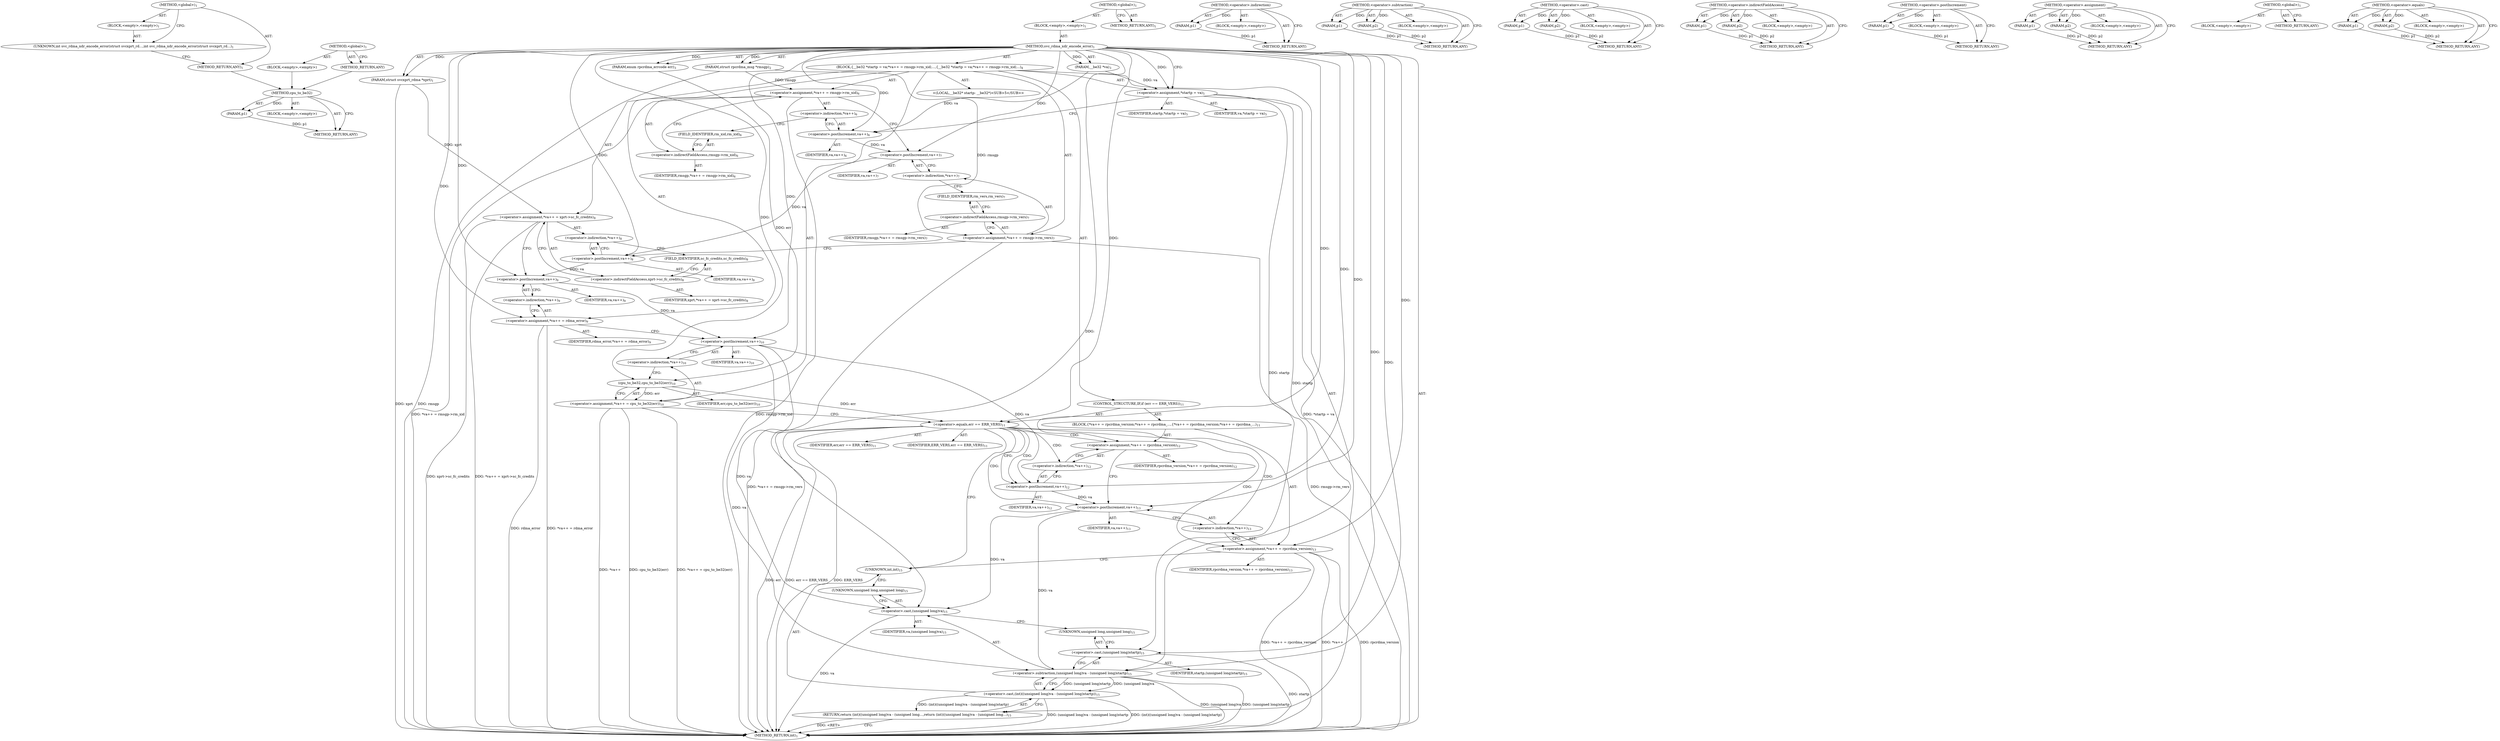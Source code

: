 digraph "&lt;global&gt;" {
vulnerable_118 [label=<(METHOD,cpu_to_be32)>];
vulnerable_119 [label=<(PARAM,p1)>];
vulnerable_120 [label=<(BLOCK,&lt;empty&gt;,&lt;empty&gt;)>];
vulnerable_121 [label=<(METHOD_RETURN,ANY)>];
vulnerable_6 [label=<(METHOD,&lt;global&gt;)<SUB>1</SUB>>];
vulnerable_7 [label=<(BLOCK,&lt;empty&gt;,&lt;empty&gt;)<SUB>1</SUB>>];
vulnerable_8 [label=<(METHOD,svc_rdma_xdr_encode_error)<SUB>1</SUB>>];
vulnerable_9 [label=<(PARAM,struct svcxprt_rdma *xprt)<SUB>1</SUB>>];
vulnerable_10 [label=<(PARAM,struct rpcrdma_msg *rmsgp)<SUB>2</SUB>>];
vulnerable_11 [label=<(PARAM,enum rpcrdma_errcode err)<SUB>3</SUB>>];
vulnerable_12 [label=<(PARAM,__be32 *va)<SUB>3</SUB>>];
vulnerable_13 [label=<(BLOCK,{
	__be32 *startp = va;
	*va++ = rmsgp-&gt;rm_xid;...,{
	__be32 *startp = va;
	*va++ = rmsgp-&gt;rm_xid;...)<SUB>4</SUB>>];
vulnerable_14 [label="<(LOCAL,__be32* startp: __be32*)<SUB>5</SUB>>"];
vulnerable_15 [label=<(&lt;operator&gt;.assignment,*startp = va)<SUB>5</SUB>>];
vulnerable_16 [label=<(IDENTIFIER,startp,*startp = va)<SUB>5</SUB>>];
vulnerable_17 [label=<(IDENTIFIER,va,*startp = va)<SUB>5</SUB>>];
vulnerable_18 [label=<(&lt;operator&gt;.assignment,*va++ = rmsgp-&gt;rm_xid)<SUB>6</SUB>>];
vulnerable_19 [label=<(&lt;operator&gt;.indirection,*va++)<SUB>6</SUB>>];
vulnerable_20 [label=<(&lt;operator&gt;.postIncrement,va++)<SUB>6</SUB>>];
vulnerable_21 [label=<(IDENTIFIER,va,va++)<SUB>6</SUB>>];
vulnerable_22 [label=<(&lt;operator&gt;.indirectFieldAccess,rmsgp-&gt;rm_xid)<SUB>6</SUB>>];
vulnerable_23 [label=<(IDENTIFIER,rmsgp,*va++ = rmsgp-&gt;rm_xid)<SUB>6</SUB>>];
vulnerable_24 [label=<(FIELD_IDENTIFIER,rm_xid,rm_xid)<SUB>6</SUB>>];
vulnerable_25 [label=<(&lt;operator&gt;.assignment,*va++ = rmsgp-&gt;rm_vers)<SUB>7</SUB>>];
vulnerable_26 [label=<(&lt;operator&gt;.indirection,*va++)<SUB>7</SUB>>];
vulnerable_27 [label=<(&lt;operator&gt;.postIncrement,va++)<SUB>7</SUB>>];
vulnerable_28 [label=<(IDENTIFIER,va,va++)<SUB>7</SUB>>];
vulnerable_29 [label=<(&lt;operator&gt;.indirectFieldAccess,rmsgp-&gt;rm_vers)<SUB>7</SUB>>];
vulnerable_30 [label=<(IDENTIFIER,rmsgp,*va++ = rmsgp-&gt;rm_vers)<SUB>7</SUB>>];
vulnerable_31 [label=<(FIELD_IDENTIFIER,rm_vers,rm_vers)<SUB>7</SUB>>];
vulnerable_32 [label=<(&lt;operator&gt;.assignment,*va++ = xprt-&gt;sc_fc_credits)<SUB>8</SUB>>];
vulnerable_33 [label=<(&lt;operator&gt;.indirection,*va++)<SUB>8</SUB>>];
vulnerable_34 [label=<(&lt;operator&gt;.postIncrement,va++)<SUB>8</SUB>>];
vulnerable_35 [label=<(IDENTIFIER,va,va++)<SUB>8</SUB>>];
vulnerable_36 [label=<(&lt;operator&gt;.indirectFieldAccess,xprt-&gt;sc_fc_credits)<SUB>8</SUB>>];
vulnerable_37 [label=<(IDENTIFIER,xprt,*va++ = xprt-&gt;sc_fc_credits)<SUB>8</SUB>>];
vulnerable_38 [label=<(FIELD_IDENTIFIER,sc_fc_credits,sc_fc_credits)<SUB>8</SUB>>];
vulnerable_39 [label=<(&lt;operator&gt;.assignment,*va++ = rdma_error)<SUB>9</SUB>>];
vulnerable_40 [label=<(&lt;operator&gt;.indirection,*va++)<SUB>9</SUB>>];
vulnerable_41 [label=<(&lt;operator&gt;.postIncrement,va++)<SUB>9</SUB>>];
vulnerable_42 [label=<(IDENTIFIER,va,va++)<SUB>9</SUB>>];
vulnerable_43 [label=<(IDENTIFIER,rdma_error,*va++ = rdma_error)<SUB>9</SUB>>];
vulnerable_44 [label=<(&lt;operator&gt;.assignment,*va++ = cpu_to_be32(err))<SUB>10</SUB>>];
vulnerable_45 [label=<(&lt;operator&gt;.indirection,*va++)<SUB>10</SUB>>];
vulnerable_46 [label=<(&lt;operator&gt;.postIncrement,va++)<SUB>10</SUB>>];
vulnerable_47 [label=<(IDENTIFIER,va,va++)<SUB>10</SUB>>];
vulnerable_48 [label=<(cpu_to_be32,cpu_to_be32(err))<SUB>10</SUB>>];
vulnerable_49 [label=<(IDENTIFIER,err,cpu_to_be32(err))<SUB>10</SUB>>];
vulnerable_50 [label=<(CONTROL_STRUCTURE,IF,if (err == ERR_VERS))<SUB>11</SUB>>];
vulnerable_51 [label=<(&lt;operator&gt;.equals,err == ERR_VERS)<SUB>11</SUB>>];
vulnerable_52 [label=<(IDENTIFIER,err,err == ERR_VERS)<SUB>11</SUB>>];
vulnerable_53 [label=<(IDENTIFIER,ERR_VERS,err == ERR_VERS)<SUB>11</SUB>>];
vulnerable_54 [label=<(BLOCK,{
		*va++ = rpcrdma_version;
		*va++ = rpcrdma_...,{
		*va++ = rpcrdma_version;
		*va++ = rpcrdma_...)<SUB>11</SUB>>];
vulnerable_55 [label=<(&lt;operator&gt;.assignment,*va++ = rpcrdma_version)<SUB>12</SUB>>];
vulnerable_56 [label=<(&lt;operator&gt;.indirection,*va++)<SUB>12</SUB>>];
vulnerable_57 [label=<(&lt;operator&gt;.postIncrement,va++)<SUB>12</SUB>>];
vulnerable_58 [label=<(IDENTIFIER,va,va++)<SUB>12</SUB>>];
vulnerable_59 [label=<(IDENTIFIER,rpcrdma_version,*va++ = rpcrdma_version)<SUB>12</SUB>>];
vulnerable_60 [label=<(&lt;operator&gt;.assignment,*va++ = rpcrdma_version)<SUB>13</SUB>>];
vulnerable_61 [label=<(&lt;operator&gt;.indirection,*va++)<SUB>13</SUB>>];
vulnerable_62 [label=<(&lt;operator&gt;.postIncrement,va++)<SUB>13</SUB>>];
vulnerable_63 [label=<(IDENTIFIER,va,va++)<SUB>13</SUB>>];
vulnerable_64 [label=<(IDENTIFIER,rpcrdma_version,*va++ = rpcrdma_version)<SUB>13</SUB>>];
vulnerable_65 [label=<(RETURN,return (int)((unsigned long)va - (unsigned long...,return (int)((unsigned long)va - (unsigned long...)<SUB>15</SUB>>];
vulnerable_66 [label=<(&lt;operator&gt;.cast,(int)((unsigned long)va - (unsigned long)startp))<SUB>15</SUB>>];
vulnerable_67 [label=<(UNKNOWN,int,int)<SUB>15</SUB>>];
vulnerable_68 [label=<(&lt;operator&gt;.subtraction,(unsigned long)va - (unsigned long)startp)<SUB>15</SUB>>];
vulnerable_69 [label=<(&lt;operator&gt;.cast,(unsigned long)va)<SUB>15</SUB>>];
vulnerable_70 [label=<(UNKNOWN,unsigned long,unsigned long)<SUB>15</SUB>>];
vulnerable_71 [label=<(IDENTIFIER,va,(unsigned long)va)<SUB>15</SUB>>];
vulnerable_72 [label=<(&lt;operator&gt;.cast,(unsigned long)startp)<SUB>15</SUB>>];
vulnerable_73 [label=<(UNKNOWN,unsigned long,unsigned long)<SUB>15</SUB>>];
vulnerable_74 [label=<(IDENTIFIER,startp,(unsigned long)startp)<SUB>15</SUB>>];
vulnerable_75 [label=<(METHOD_RETURN,int)<SUB>1</SUB>>];
vulnerable_77 [label=<(METHOD_RETURN,ANY)<SUB>1</SUB>>];
vulnerable_105 [label=<(METHOD,&lt;operator&gt;.indirection)>];
vulnerable_106 [label=<(PARAM,p1)>];
vulnerable_107 [label=<(BLOCK,&lt;empty&gt;,&lt;empty&gt;)>];
vulnerable_108 [label=<(METHOD_RETURN,ANY)>];
vulnerable_132 [label=<(METHOD,&lt;operator&gt;.subtraction)>];
vulnerable_133 [label=<(PARAM,p1)>];
vulnerable_134 [label=<(PARAM,p2)>];
vulnerable_135 [label=<(BLOCK,&lt;empty&gt;,&lt;empty&gt;)>];
vulnerable_136 [label=<(METHOD_RETURN,ANY)>];
vulnerable_127 [label=<(METHOD,&lt;operator&gt;.cast)>];
vulnerable_128 [label=<(PARAM,p1)>];
vulnerable_129 [label=<(PARAM,p2)>];
vulnerable_130 [label=<(BLOCK,&lt;empty&gt;,&lt;empty&gt;)>];
vulnerable_131 [label=<(METHOD_RETURN,ANY)>];
vulnerable_113 [label=<(METHOD,&lt;operator&gt;.indirectFieldAccess)>];
vulnerable_114 [label=<(PARAM,p1)>];
vulnerable_115 [label=<(PARAM,p2)>];
vulnerable_116 [label=<(BLOCK,&lt;empty&gt;,&lt;empty&gt;)>];
vulnerable_117 [label=<(METHOD_RETURN,ANY)>];
vulnerable_109 [label=<(METHOD,&lt;operator&gt;.postIncrement)>];
vulnerable_110 [label=<(PARAM,p1)>];
vulnerable_111 [label=<(BLOCK,&lt;empty&gt;,&lt;empty&gt;)>];
vulnerable_112 [label=<(METHOD_RETURN,ANY)>];
vulnerable_100 [label=<(METHOD,&lt;operator&gt;.assignment)>];
vulnerable_101 [label=<(PARAM,p1)>];
vulnerable_102 [label=<(PARAM,p2)>];
vulnerable_103 [label=<(BLOCK,&lt;empty&gt;,&lt;empty&gt;)>];
vulnerable_104 [label=<(METHOD_RETURN,ANY)>];
vulnerable_94 [label=<(METHOD,&lt;global&gt;)<SUB>1</SUB>>];
vulnerable_95 [label=<(BLOCK,&lt;empty&gt;,&lt;empty&gt;)>];
vulnerable_96 [label=<(METHOD_RETURN,ANY)>];
vulnerable_122 [label=<(METHOD,&lt;operator&gt;.equals)>];
vulnerable_123 [label=<(PARAM,p1)>];
vulnerable_124 [label=<(PARAM,p2)>];
vulnerable_125 [label=<(BLOCK,&lt;empty&gt;,&lt;empty&gt;)>];
vulnerable_126 [label=<(METHOD_RETURN,ANY)>];
fixed_6 [label=<(METHOD,&lt;global&gt;)<SUB>1</SUB>>];
fixed_7 [label=<(BLOCK,&lt;empty&gt;,&lt;empty&gt;)<SUB>1</SUB>>];
fixed_8 [label=<(UNKNOWN,int svc_rdma_xdr_encode_error(struct svcxprt_rd...,int svc_rdma_xdr_encode_error(struct svcxprt_rd...)<SUB>1</SUB>>];
fixed_9 [label=<(METHOD_RETURN,ANY)<SUB>1</SUB>>];
fixed_14 [label=<(METHOD,&lt;global&gt;)<SUB>1</SUB>>];
fixed_15 [label=<(BLOCK,&lt;empty&gt;,&lt;empty&gt;)>];
fixed_16 [label=<(METHOD_RETURN,ANY)>];
vulnerable_118 -> vulnerable_119  [key=0, label="AST: "];
vulnerable_118 -> vulnerable_119  [key=1, label="DDG: "];
vulnerable_118 -> vulnerable_120  [key=0, label="AST: "];
vulnerable_118 -> vulnerable_121  [key=0, label="AST: "];
vulnerable_118 -> vulnerable_121  [key=1, label="CFG: "];
vulnerable_119 -> vulnerable_121  [key=0, label="DDG: p1"];
vulnerable_6 -> vulnerable_7  [key=0, label="AST: "];
vulnerable_6 -> vulnerable_77  [key=0, label="AST: "];
vulnerable_6 -> vulnerable_77  [key=1, label="CFG: "];
vulnerable_7 -> vulnerable_8  [key=0, label="AST: "];
vulnerable_8 -> vulnerable_9  [key=0, label="AST: "];
vulnerable_8 -> vulnerable_9  [key=1, label="DDG: "];
vulnerable_8 -> vulnerable_10  [key=0, label="AST: "];
vulnerable_8 -> vulnerable_10  [key=1, label="DDG: "];
vulnerable_8 -> vulnerable_11  [key=0, label="AST: "];
vulnerable_8 -> vulnerable_11  [key=1, label="DDG: "];
vulnerable_8 -> vulnerable_12  [key=0, label="AST: "];
vulnerable_8 -> vulnerable_12  [key=1, label="DDG: "];
vulnerable_8 -> vulnerable_13  [key=0, label="AST: "];
vulnerable_8 -> vulnerable_75  [key=0, label="AST: "];
vulnerable_8 -> vulnerable_15  [key=0, label="CFG: "];
vulnerable_8 -> vulnerable_15  [key=1, label="DDG: "];
vulnerable_8 -> vulnerable_39  [key=0, label="DDG: "];
vulnerable_8 -> vulnerable_48  [key=0, label="DDG: "];
vulnerable_8 -> vulnerable_51  [key=0, label="DDG: "];
vulnerable_8 -> vulnerable_55  [key=0, label="DDG: "];
vulnerable_8 -> vulnerable_60  [key=0, label="DDG: "];
vulnerable_8 -> vulnerable_20  [key=0, label="DDG: "];
vulnerable_8 -> vulnerable_27  [key=0, label="DDG: "];
vulnerable_8 -> vulnerable_34  [key=0, label="DDG: "];
vulnerable_8 -> vulnerable_41  [key=0, label="DDG: "];
vulnerable_8 -> vulnerable_46  [key=0, label="DDG: "];
vulnerable_8 -> vulnerable_68  [key=0, label="DDG: "];
vulnerable_8 -> vulnerable_69  [key=0, label="DDG: "];
vulnerable_8 -> vulnerable_72  [key=0, label="DDG: "];
vulnerable_8 -> vulnerable_57  [key=0, label="DDG: "];
vulnerable_8 -> vulnerable_62  [key=0, label="DDG: "];
vulnerable_9 -> vulnerable_75  [key=0, label="DDG: xprt"];
vulnerable_9 -> vulnerable_32  [key=0, label="DDG: xprt"];
vulnerable_10 -> vulnerable_75  [key=0, label="DDG: rmsgp"];
vulnerable_10 -> vulnerable_18  [key=0, label="DDG: rmsgp"];
vulnerable_10 -> vulnerable_25  [key=0, label="DDG: rmsgp"];
vulnerable_11 -> vulnerable_48  [key=0, label="DDG: err"];
vulnerable_12 -> vulnerable_15  [key=0, label="DDG: va"];
vulnerable_12 -> vulnerable_20  [key=0, label="DDG: va"];
vulnerable_13 -> vulnerable_14  [key=0, label="AST: "];
vulnerable_13 -> vulnerable_15  [key=0, label="AST: "];
vulnerable_13 -> vulnerable_18  [key=0, label="AST: "];
vulnerable_13 -> vulnerable_25  [key=0, label="AST: "];
vulnerable_13 -> vulnerable_32  [key=0, label="AST: "];
vulnerable_13 -> vulnerable_39  [key=0, label="AST: "];
vulnerable_13 -> vulnerable_44  [key=0, label="AST: "];
vulnerable_13 -> vulnerable_50  [key=0, label="AST: "];
vulnerable_13 -> vulnerable_65  [key=0, label="AST: "];
vulnerable_15 -> vulnerable_16  [key=0, label="AST: "];
vulnerable_15 -> vulnerable_17  [key=0, label="AST: "];
vulnerable_15 -> vulnerable_20  [key=0, label="CFG: "];
vulnerable_15 -> vulnerable_75  [key=0, label="DDG: *startp = va"];
vulnerable_15 -> vulnerable_68  [key=0, label="DDG: startp"];
vulnerable_15 -> vulnerable_72  [key=0, label="DDG: startp"];
vulnerable_18 -> vulnerable_19  [key=0, label="AST: "];
vulnerable_18 -> vulnerable_22  [key=0, label="AST: "];
vulnerable_18 -> vulnerable_27  [key=0, label="CFG: "];
vulnerable_18 -> vulnerable_75  [key=0, label="DDG: rmsgp-&gt;rm_xid"];
vulnerable_18 -> vulnerable_75  [key=1, label="DDG: *va++ = rmsgp-&gt;rm_xid"];
vulnerable_19 -> vulnerable_20  [key=0, label="AST: "];
vulnerable_19 -> vulnerable_24  [key=0, label="CFG: "];
vulnerable_20 -> vulnerable_21  [key=0, label="AST: "];
vulnerable_20 -> vulnerable_19  [key=0, label="CFG: "];
vulnerable_20 -> vulnerable_27  [key=0, label="DDG: va"];
vulnerable_22 -> vulnerable_23  [key=0, label="AST: "];
vulnerable_22 -> vulnerable_24  [key=0, label="AST: "];
vulnerable_22 -> vulnerable_18  [key=0, label="CFG: "];
vulnerable_24 -> vulnerable_22  [key=0, label="CFG: "];
vulnerable_25 -> vulnerable_26  [key=0, label="AST: "];
vulnerable_25 -> vulnerable_29  [key=0, label="AST: "];
vulnerable_25 -> vulnerable_34  [key=0, label="CFG: "];
vulnerable_25 -> vulnerable_75  [key=0, label="DDG: rmsgp-&gt;rm_vers"];
vulnerable_25 -> vulnerable_75  [key=1, label="DDG: *va++ = rmsgp-&gt;rm_vers"];
vulnerable_26 -> vulnerable_27  [key=0, label="AST: "];
vulnerable_26 -> vulnerable_31  [key=0, label="CFG: "];
vulnerable_27 -> vulnerable_28  [key=0, label="AST: "];
vulnerable_27 -> vulnerable_26  [key=0, label="CFG: "];
vulnerable_27 -> vulnerable_34  [key=0, label="DDG: va"];
vulnerable_29 -> vulnerable_30  [key=0, label="AST: "];
vulnerable_29 -> vulnerable_31  [key=0, label="AST: "];
vulnerable_29 -> vulnerable_25  [key=0, label="CFG: "];
vulnerable_31 -> vulnerable_29  [key=0, label="CFG: "];
vulnerable_32 -> vulnerable_33  [key=0, label="AST: "];
vulnerable_32 -> vulnerable_36  [key=0, label="AST: "];
vulnerable_32 -> vulnerable_41  [key=0, label="CFG: "];
vulnerable_32 -> vulnerable_75  [key=0, label="DDG: xprt-&gt;sc_fc_credits"];
vulnerable_32 -> vulnerable_75  [key=1, label="DDG: *va++ = xprt-&gt;sc_fc_credits"];
vulnerable_33 -> vulnerable_34  [key=0, label="AST: "];
vulnerable_33 -> vulnerable_38  [key=0, label="CFG: "];
vulnerable_34 -> vulnerable_35  [key=0, label="AST: "];
vulnerable_34 -> vulnerable_33  [key=0, label="CFG: "];
vulnerable_34 -> vulnerable_41  [key=0, label="DDG: va"];
vulnerable_36 -> vulnerable_37  [key=0, label="AST: "];
vulnerable_36 -> vulnerable_38  [key=0, label="AST: "];
vulnerable_36 -> vulnerable_32  [key=0, label="CFG: "];
vulnerable_38 -> vulnerable_36  [key=0, label="CFG: "];
vulnerable_39 -> vulnerable_40  [key=0, label="AST: "];
vulnerable_39 -> vulnerable_43  [key=0, label="AST: "];
vulnerable_39 -> vulnerable_46  [key=0, label="CFG: "];
vulnerable_39 -> vulnerable_75  [key=0, label="DDG: *va++ = rdma_error"];
vulnerable_39 -> vulnerable_75  [key=1, label="DDG: rdma_error"];
vulnerable_40 -> vulnerable_41  [key=0, label="AST: "];
vulnerable_40 -> vulnerable_39  [key=0, label="CFG: "];
vulnerable_41 -> vulnerable_42  [key=0, label="AST: "];
vulnerable_41 -> vulnerable_40  [key=0, label="CFG: "];
vulnerable_41 -> vulnerable_46  [key=0, label="DDG: va"];
vulnerable_44 -> vulnerable_45  [key=0, label="AST: "];
vulnerable_44 -> vulnerable_48  [key=0, label="AST: "];
vulnerable_44 -> vulnerable_51  [key=0, label="CFG: "];
vulnerable_44 -> vulnerable_75  [key=0, label="DDG: *va++"];
vulnerable_44 -> vulnerable_75  [key=1, label="DDG: cpu_to_be32(err)"];
vulnerable_44 -> vulnerable_75  [key=2, label="DDG: *va++ = cpu_to_be32(err)"];
vulnerable_45 -> vulnerable_46  [key=0, label="AST: "];
vulnerable_45 -> vulnerable_48  [key=0, label="CFG: "];
vulnerable_46 -> vulnerable_47  [key=0, label="AST: "];
vulnerable_46 -> vulnerable_45  [key=0, label="CFG: "];
vulnerable_46 -> vulnerable_68  [key=0, label="DDG: va"];
vulnerable_46 -> vulnerable_69  [key=0, label="DDG: va"];
vulnerable_46 -> vulnerable_57  [key=0, label="DDG: va"];
vulnerable_48 -> vulnerable_49  [key=0, label="AST: "];
vulnerable_48 -> vulnerable_44  [key=0, label="CFG: "];
vulnerable_48 -> vulnerable_44  [key=1, label="DDG: err"];
vulnerable_48 -> vulnerable_51  [key=0, label="DDG: err"];
vulnerable_50 -> vulnerable_51  [key=0, label="AST: "];
vulnerable_50 -> vulnerable_54  [key=0, label="AST: "];
vulnerable_51 -> vulnerable_52  [key=0, label="AST: "];
vulnerable_51 -> vulnerable_53  [key=0, label="AST: "];
vulnerable_51 -> vulnerable_67  [key=0, label="CFG: "];
vulnerable_51 -> vulnerable_57  [key=0, label="CFG: "];
vulnerable_51 -> vulnerable_57  [key=1, label="CDG: "];
vulnerable_51 -> vulnerable_75  [key=0, label="DDG: err"];
vulnerable_51 -> vulnerable_75  [key=1, label="DDG: err == ERR_VERS"];
vulnerable_51 -> vulnerable_75  [key=2, label="DDG: ERR_VERS"];
vulnerable_51 -> vulnerable_56  [key=0, label="CDG: "];
vulnerable_51 -> vulnerable_60  [key=0, label="CDG: "];
vulnerable_51 -> vulnerable_61  [key=0, label="CDG: "];
vulnerable_51 -> vulnerable_62  [key=0, label="CDG: "];
vulnerable_51 -> vulnerable_55  [key=0, label="CDG: "];
vulnerable_54 -> vulnerable_55  [key=0, label="AST: "];
vulnerable_54 -> vulnerable_60  [key=0, label="AST: "];
vulnerable_55 -> vulnerable_56  [key=0, label="AST: "];
vulnerable_55 -> vulnerable_59  [key=0, label="AST: "];
vulnerable_55 -> vulnerable_62  [key=0, label="CFG: "];
vulnerable_56 -> vulnerable_57  [key=0, label="AST: "];
vulnerable_56 -> vulnerable_55  [key=0, label="CFG: "];
vulnerable_57 -> vulnerable_58  [key=0, label="AST: "];
vulnerable_57 -> vulnerable_56  [key=0, label="CFG: "];
vulnerable_57 -> vulnerable_62  [key=0, label="DDG: va"];
vulnerable_60 -> vulnerable_61  [key=0, label="AST: "];
vulnerable_60 -> vulnerable_64  [key=0, label="AST: "];
vulnerable_60 -> vulnerable_67  [key=0, label="CFG: "];
vulnerable_60 -> vulnerable_75  [key=0, label="DDG: *va++"];
vulnerable_60 -> vulnerable_75  [key=1, label="DDG: rpcrdma_version"];
vulnerable_60 -> vulnerable_75  [key=2, label="DDG: *va++ = rpcrdma_version"];
vulnerable_61 -> vulnerable_62  [key=0, label="AST: "];
vulnerable_61 -> vulnerable_60  [key=0, label="CFG: "];
vulnerable_62 -> vulnerable_63  [key=0, label="AST: "];
vulnerable_62 -> vulnerable_61  [key=0, label="CFG: "];
vulnerable_62 -> vulnerable_68  [key=0, label="DDG: va"];
vulnerable_62 -> vulnerable_69  [key=0, label="DDG: va"];
vulnerable_65 -> vulnerable_66  [key=0, label="AST: "];
vulnerable_65 -> vulnerable_75  [key=0, label="CFG: "];
vulnerable_65 -> vulnerable_75  [key=1, label="DDG: &lt;RET&gt;"];
vulnerable_66 -> vulnerable_67  [key=0, label="AST: "];
vulnerable_66 -> vulnerable_68  [key=0, label="AST: "];
vulnerable_66 -> vulnerable_65  [key=0, label="CFG: "];
vulnerable_66 -> vulnerable_65  [key=1, label="DDG: (int)((unsigned long)va - (unsigned long)startp)"];
vulnerable_66 -> vulnerable_75  [key=0, label="DDG: (unsigned long)va - (unsigned long)startp"];
vulnerable_66 -> vulnerable_75  [key=1, label="DDG: (int)((unsigned long)va - (unsigned long)startp)"];
vulnerable_67 -> vulnerable_70  [key=0, label="CFG: "];
vulnerable_68 -> vulnerable_69  [key=0, label="AST: "];
vulnerable_68 -> vulnerable_72  [key=0, label="AST: "];
vulnerable_68 -> vulnerable_66  [key=0, label="CFG: "];
vulnerable_68 -> vulnerable_66  [key=1, label="DDG: (unsigned long)va"];
vulnerable_68 -> vulnerable_66  [key=2, label="DDG: (unsigned long)startp"];
vulnerable_68 -> vulnerable_75  [key=0, label="DDG: (unsigned long)va"];
vulnerable_68 -> vulnerable_75  [key=1, label="DDG: (unsigned long)startp"];
vulnerable_69 -> vulnerable_70  [key=0, label="AST: "];
vulnerable_69 -> vulnerable_71  [key=0, label="AST: "];
vulnerable_69 -> vulnerable_73  [key=0, label="CFG: "];
vulnerable_69 -> vulnerable_75  [key=0, label="DDG: va"];
vulnerable_70 -> vulnerable_69  [key=0, label="CFG: "];
vulnerable_72 -> vulnerable_73  [key=0, label="AST: "];
vulnerable_72 -> vulnerable_74  [key=0, label="AST: "];
vulnerable_72 -> vulnerable_68  [key=0, label="CFG: "];
vulnerable_72 -> vulnerable_75  [key=0, label="DDG: startp"];
vulnerable_73 -> vulnerable_72  [key=0, label="CFG: "];
vulnerable_105 -> vulnerable_106  [key=0, label="AST: "];
vulnerable_105 -> vulnerable_106  [key=1, label="DDG: "];
vulnerable_105 -> vulnerable_107  [key=0, label="AST: "];
vulnerable_105 -> vulnerable_108  [key=0, label="AST: "];
vulnerable_105 -> vulnerable_108  [key=1, label="CFG: "];
vulnerable_106 -> vulnerable_108  [key=0, label="DDG: p1"];
vulnerable_132 -> vulnerable_133  [key=0, label="AST: "];
vulnerable_132 -> vulnerable_133  [key=1, label="DDG: "];
vulnerable_132 -> vulnerable_135  [key=0, label="AST: "];
vulnerable_132 -> vulnerable_134  [key=0, label="AST: "];
vulnerable_132 -> vulnerable_134  [key=1, label="DDG: "];
vulnerable_132 -> vulnerable_136  [key=0, label="AST: "];
vulnerable_132 -> vulnerable_136  [key=1, label="CFG: "];
vulnerable_133 -> vulnerable_136  [key=0, label="DDG: p1"];
vulnerable_134 -> vulnerable_136  [key=0, label="DDG: p2"];
vulnerable_127 -> vulnerable_128  [key=0, label="AST: "];
vulnerable_127 -> vulnerable_128  [key=1, label="DDG: "];
vulnerable_127 -> vulnerable_130  [key=0, label="AST: "];
vulnerable_127 -> vulnerable_129  [key=0, label="AST: "];
vulnerable_127 -> vulnerable_129  [key=1, label="DDG: "];
vulnerable_127 -> vulnerable_131  [key=0, label="AST: "];
vulnerable_127 -> vulnerable_131  [key=1, label="CFG: "];
vulnerable_128 -> vulnerable_131  [key=0, label="DDG: p1"];
vulnerable_129 -> vulnerable_131  [key=0, label="DDG: p2"];
vulnerable_113 -> vulnerable_114  [key=0, label="AST: "];
vulnerable_113 -> vulnerable_114  [key=1, label="DDG: "];
vulnerable_113 -> vulnerable_116  [key=0, label="AST: "];
vulnerable_113 -> vulnerable_115  [key=0, label="AST: "];
vulnerable_113 -> vulnerable_115  [key=1, label="DDG: "];
vulnerable_113 -> vulnerable_117  [key=0, label="AST: "];
vulnerable_113 -> vulnerable_117  [key=1, label="CFG: "];
vulnerable_114 -> vulnerable_117  [key=0, label="DDG: p1"];
vulnerable_115 -> vulnerable_117  [key=0, label="DDG: p2"];
vulnerable_109 -> vulnerable_110  [key=0, label="AST: "];
vulnerable_109 -> vulnerable_110  [key=1, label="DDG: "];
vulnerable_109 -> vulnerable_111  [key=0, label="AST: "];
vulnerable_109 -> vulnerable_112  [key=0, label="AST: "];
vulnerable_109 -> vulnerable_112  [key=1, label="CFG: "];
vulnerable_110 -> vulnerable_112  [key=0, label="DDG: p1"];
vulnerable_100 -> vulnerable_101  [key=0, label="AST: "];
vulnerable_100 -> vulnerable_101  [key=1, label="DDG: "];
vulnerable_100 -> vulnerable_103  [key=0, label="AST: "];
vulnerable_100 -> vulnerable_102  [key=0, label="AST: "];
vulnerable_100 -> vulnerable_102  [key=1, label="DDG: "];
vulnerable_100 -> vulnerable_104  [key=0, label="AST: "];
vulnerable_100 -> vulnerable_104  [key=1, label="CFG: "];
vulnerable_101 -> vulnerable_104  [key=0, label="DDG: p1"];
vulnerable_102 -> vulnerable_104  [key=0, label="DDG: p2"];
vulnerable_94 -> vulnerable_95  [key=0, label="AST: "];
vulnerable_94 -> vulnerable_96  [key=0, label="AST: "];
vulnerable_94 -> vulnerable_96  [key=1, label="CFG: "];
vulnerable_122 -> vulnerable_123  [key=0, label="AST: "];
vulnerable_122 -> vulnerable_123  [key=1, label="DDG: "];
vulnerable_122 -> vulnerable_125  [key=0, label="AST: "];
vulnerable_122 -> vulnerable_124  [key=0, label="AST: "];
vulnerable_122 -> vulnerable_124  [key=1, label="DDG: "];
vulnerable_122 -> vulnerable_126  [key=0, label="AST: "];
vulnerable_122 -> vulnerable_126  [key=1, label="CFG: "];
vulnerable_123 -> vulnerable_126  [key=0, label="DDG: p1"];
vulnerable_124 -> vulnerable_126  [key=0, label="DDG: p2"];
fixed_6 -> fixed_7  [key=0, label="AST: "];
fixed_6 -> fixed_9  [key=0, label="AST: "];
fixed_6 -> fixed_8  [key=0, label="CFG: "];
fixed_7 -> fixed_8  [key=0, label="AST: "];
fixed_8 -> fixed_9  [key=0, label="CFG: "];
fixed_9 -> vulnerable_118  [key=0];
fixed_14 -> fixed_15  [key=0, label="AST: "];
fixed_14 -> fixed_16  [key=0, label="AST: "];
fixed_14 -> fixed_16  [key=1, label="CFG: "];
fixed_15 -> vulnerable_118  [key=0];
fixed_16 -> vulnerable_118  [key=0];
}
